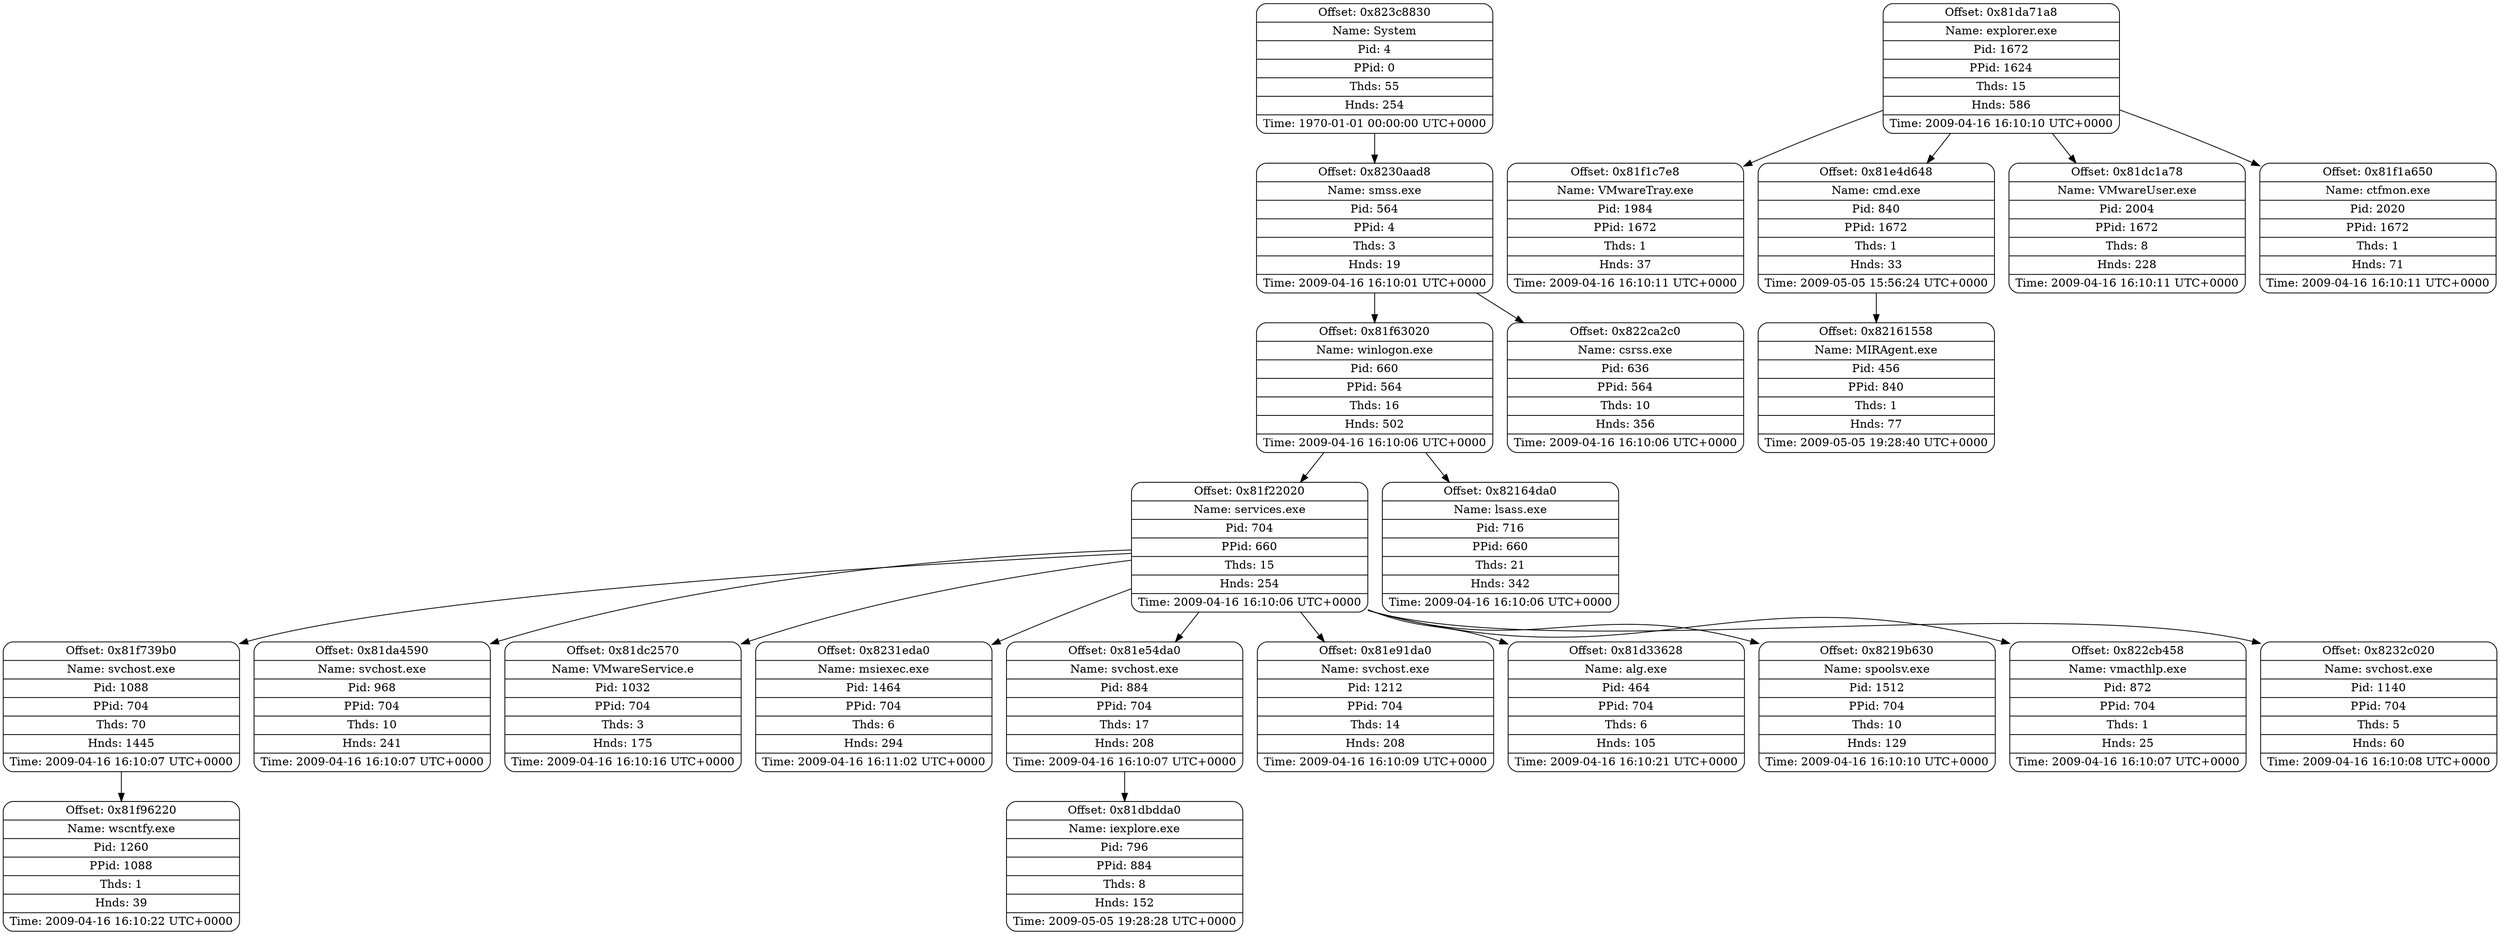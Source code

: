 digraph output {
  node[shape = Mrecord];
  # rankdir=LR;
  Node1 [label="{Offset: 0x823c8830|Name: System|Pid: 4|PPid: 0|Thds: 55|Hnds: 254|Time: 1970-01-01 00:00:00 UTC+0000}"];
  Node2 [label="{Offset: 0x8230aad8|Name: smss.exe|Pid: 564|PPid: 4|Thds: 3|Hnds: 19|Time: 2009-04-16 16:10:01 UTC+0000}"];
  Node1 -> Node2;
  Node3 [label="{Offset: 0x81f63020|Name: winlogon.exe|Pid: 660|PPid: 564|Thds: 16|Hnds: 502|Time: 2009-04-16 16:10:06 UTC+0000}"];
  Node2 -> Node3;
  Node4 [label="{Offset: 0x81f22020|Name: services.exe|Pid: 704|PPid: 660|Thds: 15|Hnds: 254|Time: 2009-04-16 16:10:06 UTC+0000}"];
  Node3 -> Node4;
  Node5 [label="{Offset: 0x81f739b0|Name: svchost.exe|Pid: 1088|PPid: 704|Thds: 70|Hnds: 1445|Time: 2009-04-16 16:10:07 UTC+0000}"];
  Node4 -> Node5;
  Node6 [label="{Offset: 0x81f96220|Name: wscntfy.exe|Pid: 1260|PPid: 1088|Thds: 1|Hnds: 39|Time: 2009-04-16 16:10:22 UTC+0000}"];
  Node5 -> Node6;
  Node7 [label="{Offset: 0x81da4590|Name: svchost.exe|Pid: 968|PPid: 704|Thds: 10|Hnds: 241|Time: 2009-04-16 16:10:07 UTC+0000}"];
  Node4 -> Node7;
  Node8 [label="{Offset: 0x81dc2570|Name: VMwareService.e|Pid: 1032|PPid: 704|Thds: 3|Hnds: 175|Time: 2009-04-16 16:10:16 UTC+0000}"];
  Node4 -> Node8;
  Node9 [label="{Offset: 0x8231eda0|Name: msiexec.exe|Pid: 1464|PPid: 704|Thds: 6|Hnds: 294|Time: 2009-04-16 16:11:02 UTC+0000}"];
  Node4 -> Node9;
  Node10 [label="{Offset: 0x81e54da0|Name: svchost.exe|Pid: 884|PPid: 704|Thds: 17|Hnds: 208|Time: 2009-04-16 16:10:07 UTC+0000}"];
  Node4 -> Node10;
  Node11 [label="{Offset: 0x81dbdda0|Name: iexplore.exe|Pid: 796|PPid: 884|Thds: 8|Hnds: 152|Time: 2009-05-05 19:28:28 UTC+0000}"];
  Node10 -> Node11;
  Node12 [label="{Offset: 0x81e91da0|Name: svchost.exe|Pid: 1212|PPid: 704|Thds: 14|Hnds: 208|Time: 2009-04-16 16:10:09 UTC+0000}"];
  Node4 -> Node12;
  Node13 [label="{Offset: 0x81d33628|Name: alg.exe|Pid: 464|PPid: 704|Thds: 6|Hnds: 105|Time: 2009-04-16 16:10:21 UTC+0000}"];
  Node4 -> Node13;
  Node14 [label="{Offset: 0x8219b630|Name: spoolsv.exe|Pid: 1512|PPid: 704|Thds: 10|Hnds: 129|Time: 2009-04-16 16:10:10 UTC+0000}"];
  Node4 -> Node14;
  Node15 [label="{Offset: 0x822cb458|Name: vmacthlp.exe|Pid: 872|PPid: 704|Thds: 1|Hnds: 25|Time: 2009-04-16 16:10:07 UTC+0000}"];
  Node4 -> Node15;
  Node16 [label="{Offset: 0x8232c020|Name: svchost.exe|Pid: 1140|PPid: 704|Thds: 5|Hnds: 60|Time: 2009-04-16 16:10:08 UTC+0000}"];
  Node4 -> Node16;
  Node17 [label="{Offset: 0x82164da0|Name: lsass.exe|Pid: 716|PPid: 660|Thds: 21|Hnds: 342|Time: 2009-04-16 16:10:06 UTC+0000}"];
  Node3 -> Node17;
  Node18 [label="{Offset: 0x822ca2c0|Name: csrss.exe|Pid: 636|PPid: 564|Thds: 10|Hnds: 356|Time: 2009-04-16 16:10:06 UTC+0000}"];
  Node2 -> Node18;
  Node19 [label="{Offset: 0x81da71a8|Name: explorer.exe|Pid: 1672|PPid: 1624|Thds: 15|Hnds: 586|Time: 2009-04-16 16:10:10 UTC+0000}"];
  Node20 [label="{Offset: 0x81f1c7e8|Name: VMwareTray.exe|Pid: 1984|PPid: 1672|Thds: 1|Hnds: 37|Time: 2009-04-16 16:10:11 UTC+0000}"];
  Node19 -> Node20;
  Node21 [label="{Offset: 0x81e4d648|Name: cmd.exe|Pid: 840|PPid: 1672|Thds: 1|Hnds: 33|Time: 2009-05-05 15:56:24 UTC+0000}"];
  Node19 -> Node21;
  Node22 [label="{Offset: 0x82161558|Name: MIRAgent.exe|Pid: 456|PPid: 840|Thds: 1|Hnds: 77|Time: 2009-05-05 19:28:40 UTC+0000}"];
  Node21 -> Node22;
  Node23 [label="{Offset: 0x81dc1a78|Name: VMwareUser.exe|Pid: 2004|PPid: 1672|Thds: 8|Hnds: 228|Time: 2009-04-16 16:10:11 UTC+0000}"];
  Node19 -> Node23;
  Node24 [label="{Offset: 0x81f1a650|Name: ctfmon.exe|Pid: 2020|PPid: 1672|Thds: 1|Hnds: 71|Time: 2009-04-16 16:10:11 UTC+0000}"];
  Node19 -> Node24;
}
